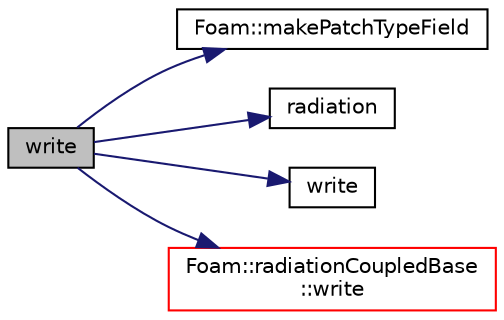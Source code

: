 digraph "write"
{
  bgcolor="transparent";
  edge [fontname="Helvetica",fontsize="10",labelfontname="Helvetica",labelfontsize="10"];
  node [fontname="Helvetica",fontsize="10",shape=record];
  rankdir="LR";
  Node241 [label="write",height=0.2,width=0.4,color="black", fillcolor="grey75", style="filled", fontcolor="black"];
  Node241 -> Node242 [color="midnightblue",fontsize="10",style="solid",fontname="Helvetica"];
  Node242 [label="Foam::makePatchTypeField",height=0.2,width=0.4,color="black",URL="$a21851.html#a44a8c9a8ab08f6bf1f84bf3dab3f82a2"];
  Node241 -> Node243 [color="midnightblue",fontsize="10",style="solid",fontname="Helvetica"];
  Node243 [label="radiation",height=0.2,width=0.4,color="black",URL="$a16385.html#a0263249d39ea82b80ae0a5a2e947ca59"];
  Node241 -> Node244 [color="midnightblue",fontsize="10",style="solid",fontname="Helvetica"];
  Node244 [label="write",height=0.2,width=0.4,color="black",URL="$a20072.html#a8f30b3c2179b03a7acf273e9dea43342"];
  Node241 -> Node245 [color="midnightblue",fontsize="10",style="solid",fontname="Helvetica"];
  Node245 [label="Foam::radiationCoupledBase\l::write",height=0.2,width=0.4,color="red",URL="$a31341.html#a293fdfec8bdfbd5c3913ab4c9f3454ff",tooltip="Write. "];
}

